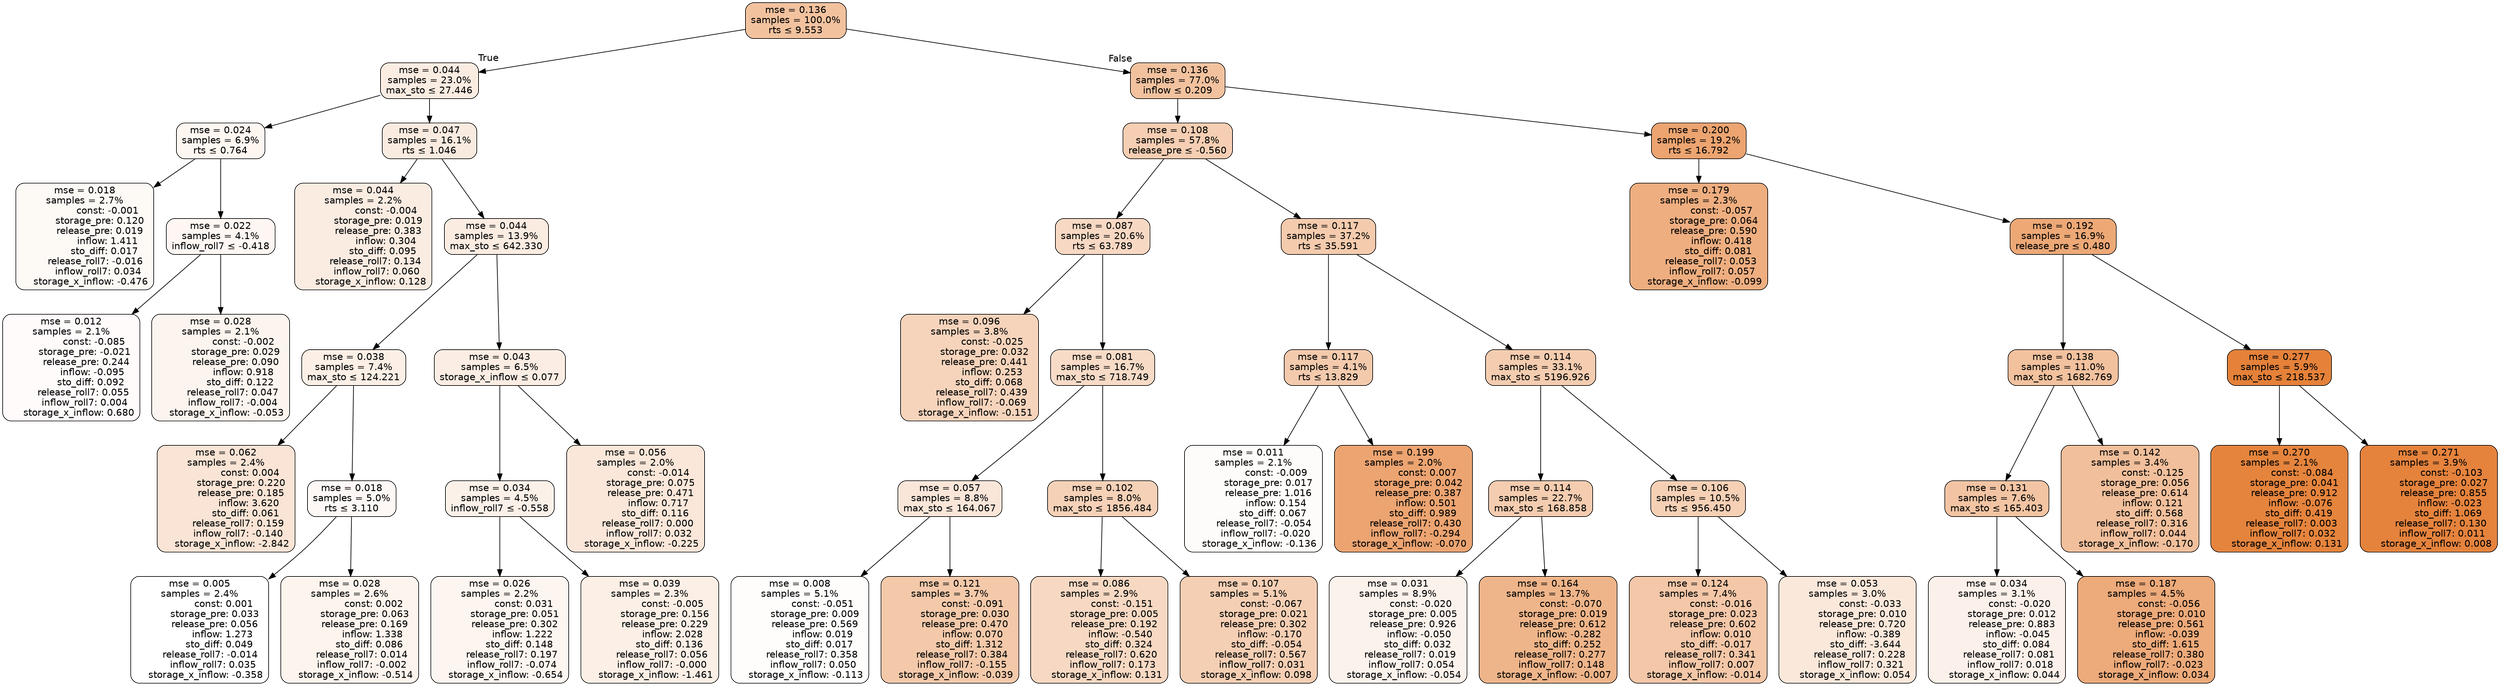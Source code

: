 digraph tree {
bgcolor="transparent"
node [shape=rectangle, style="filled, rounded", color="black", fontname=helvetica] ;
edge [fontname=helvetica] ;
	"0" [label="mse = 0.136
samples = 100.0%
rts &le; 9.553", fillcolor="#f2c29f"]
	"1" [label="mse = 0.044
samples = 23.0%
max_sto &le; 27.446", fillcolor="#fbece2"]
	"2" [label="mse = 0.024
samples = 6.9%
rts &le; 0.764", fillcolor="#fdf6f1"]
	"3" [label="mse = 0.018
samples = 2.7%
               const: -0.001
          storage_pre: 0.120
          release_pre: 0.019
               inflow: 1.411
             sto_diff: 0.017
       release_roll7: -0.016
         inflow_roll7: 0.034
    storage_x_inflow: -0.476", fillcolor="#fdf9f5"]
	"4" [label="mse = 0.022
samples = 4.1%
inflow_roll7 &le; -0.418", fillcolor="#fdf6f2"]
	"5" [label="mse = 0.012
samples = 2.1%
               const: -0.085
         storage_pre: -0.021
          release_pre: 0.244
              inflow: -0.095
             sto_diff: 0.092
        release_roll7: 0.055
         inflow_roll7: 0.004
     storage_x_inflow: 0.680", fillcolor="#fefbfa"]
	"6" [label="mse = 0.028
samples = 2.1%
               const: -0.002
          storage_pre: 0.029
          release_pre: 0.090
               inflow: 0.918
             sto_diff: 0.122
        release_roll7: 0.047
        inflow_roll7: -0.004
    storage_x_inflow: -0.053", fillcolor="#fcf4ee"]
	"7" [label="mse = 0.047
samples = 16.1%
rts &le; 1.046", fillcolor="#faebe0"]
	"8" [label="mse = 0.044
samples = 2.2%
               const: -0.004
          storage_pre: 0.019
          release_pre: 0.383
               inflow: 0.304
             sto_diff: 0.095
        release_roll7: 0.134
         inflow_roll7: 0.060
     storage_x_inflow: 0.128", fillcolor="#fbece2"]
	"9" [label="mse = 0.044
samples = 13.9%
max_sto &le; 642.330", fillcolor="#fbece2"]
	"10" [label="mse = 0.038
samples = 7.4%
max_sto &le; 124.221", fillcolor="#fbefe6"]
	"11" [label="mse = 0.062
samples = 2.4%
                const: 0.004
          storage_pre: 0.220
          release_pre: 0.185
               inflow: 3.620
             sto_diff: 0.061
        release_roll7: 0.159
        inflow_roll7: -0.140
    storage_x_inflow: -2.842", fillcolor="#f9e4d5"]
	"12" [label="mse = 0.018
samples = 5.0%
rts &le; 3.110", fillcolor="#fdf8f5"]
	"13" [label="mse = 0.005
samples = 2.4%
                const: 0.001
          storage_pre: 0.033
          release_pre: 0.056
               inflow: 1.273
             sto_diff: 0.049
       release_roll7: -0.014
         inflow_roll7: 0.035
    storage_x_inflow: -0.358", fillcolor="#ffffff"]
	"14" [label="mse = 0.028
samples = 2.6%
                const: 0.002
          storage_pre: 0.063
          release_pre: 0.169
               inflow: 1.338
             sto_diff: 0.086
        release_roll7: 0.014
        inflow_roll7: -0.002
    storage_x_inflow: -0.514", fillcolor="#fcf4ed"]
	"15" [label="mse = 0.043
samples = 6.5%
storage_x_inflow &le; 0.077", fillcolor="#fbede3"]
	"16" [label="mse = 0.034
samples = 4.5%
inflow_roll7 &le; -0.558", fillcolor="#fcf1e9"]
	"17" [label="mse = 0.026
samples = 2.2%
                const: 0.031
          storage_pre: 0.051
          release_pre: 0.302
               inflow: 1.222
             sto_diff: 0.148
        release_roll7: 0.197
        inflow_roll7: -0.074
    storage_x_inflow: -0.654", fillcolor="#fdf5ef"]
	"18" [label="mse = 0.039
samples = 2.3%
               const: -0.005
          storage_pre: 0.156
          release_pre: 0.229
               inflow: 2.028
             sto_diff: 0.136
        release_roll7: 0.056
        inflow_roll7: -0.000
    storage_x_inflow: -1.461", fillcolor="#fbefe6"]
	"19" [label="mse = 0.056
samples = 2.0%
               const: -0.014
          storage_pre: 0.075
          release_pre: 0.471
               inflow: 0.717
             sto_diff: 0.116
        release_roll7: 0.000
         inflow_roll7: 0.032
    storage_x_inflow: -0.225", fillcolor="#fae7d9"]
	"20" [label="mse = 0.136
samples = 77.0%
inflow &le; 0.209", fillcolor="#f2c29f"]
	"21" [label="mse = 0.108
samples = 57.8%
release_pre &le; -0.560", fillcolor="#f5ceb3"]
	"22" [label="mse = 0.087
samples = 20.6%
rts &le; 63.789", fillcolor="#f7d8c3"]
	"23" [label="mse = 0.096
samples = 3.8%
               const: -0.025
          storage_pre: 0.032
          release_pre: 0.441
               inflow: 0.253
             sto_diff: 0.068
        release_roll7: 0.439
        inflow_roll7: -0.069
    storage_x_inflow: -0.151", fillcolor="#f6d4bc"]
	"24" [label="mse = 0.081
samples = 16.7%
max_sto &le; 718.749", fillcolor="#f7dbc7"]
	"25" [label="mse = 0.057
samples = 8.8%
max_sto &le; 164.067", fillcolor="#fae6d9"]
	"26" [label="mse = 0.008
samples = 5.1%
               const: -0.051
          storage_pre: 0.009
          release_pre: 0.569
               inflow: 0.019
             sto_diff: 0.017
        release_roll7: 0.358
         inflow_roll7: 0.050
    storage_x_inflow: -0.113", fillcolor="#fefdfc"]
	"27" [label="mse = 0.121
samples = 3.7%
               const: -0.091
          storage_pre: 0.030
          release_pre: 0.470
               inflow: 0.070
             sto_diff: 1.312
        release_roll7: 0.384
        inflow_roll7: -0.155
    storage_x_inflow: -0.039", fillcolor="#f3c9aa"]
	"28" [label="mse = 0.102
samples = 8.0%
max_sto &le; 1856.484", fillcolor="#f5d1b7"]
	"29" [label="mse = 0.086
samples = 2.9%
               const: -0.151
          storage_pre: 0.005
          release_pre: 0.192
              inflow: -0.540
             sto_diff: 0.324
        release_roll7: 0.620
         inflow_roll7: 0.173
     storage_x_inflow: 0.131", fillcolor="#f7d9c3"]
	"30" [label="mse = 0.107
samples = 5.1%
               const: -0.067
          storage_pre: 0.021
          release_pre: 0.302
              inflow: -0.170
            sto_diff: -0.054
        release_roll7: 0.567
         inflow_roll7: 0.031
     storage_x_inflow: 0.098", fillcolor="#f5cfb4"]
	"31" [label="mse = 0.117
samples = 37.2%
rts &le; 35.591", fillcolor="#f4cbad"]
	"32" [label="mse = 0.117
samples = 4.1%
rts &le; 13.829", fillcolor="#f4caad"]
	"33" [label="mse = 0.011
samples = 2.1%
               const: -0.009
          storage_pre: 0.017
          release_pre: 1.016
               inflow: 0.154
             sto_diff: 0.067
       release_roll7: -0.054
        inflow_roll7: -0.020
    storage_x_inflow: -0.136", fillcolor="#fefcfa"]
	"34" [label="mse = 0.199
samples = 2.0%
                const: 0.007
          storage_pre: 0.042
          release_pre: 0.387
               inflow: 0.501
             sto_diff: 0.989
        release_roll7: 0.430
        inflow_roll7: -0.294
    storage_x_inflow: -0.070", fillcolor="#eca471"]
	"35" [label="mse = 0.114
samples = 33.1%
max_sto &le; 5196.926", fillcolor="#f4ccaf"]
	"36" [label="mse = 0.114
samples = 22.7%
max_sto &le; 168.858", fillcolor="#f4ccaf"]
	"37" [label="mse = 0.031
samples = 8.9%
               const: -0.020
          storage_pre: 0.005
          release_pre: 0.926
              inflow: -0.050
             sto_diff: 0.032
        release_roll7: 0.019
         inflow_roll7: 0.054
    storage_x_inflow: -0.054", fillcolor="#fcf2ec"]
	"38" [label="mse = 0.164
samples = 13.7%
               const: -0.070
          storage_pre: 0.019
          release_pre: 0.612
              inflow: -0.282
             sto_diff: 0.252
        release_roll7: 0.277
         inflow_roll7: 0.148
    storage_x_inflow: -0.007", fillcolor="#efb58a"]
	"39" [label="mse = 0.106
samples = 10.5%
rts &le; 956.450", fillcolor="#f5d0b5"]
	"40" [label="mse = 0.124
samples = 7.4%
               const: -0.016
          storage_pre: 0.023
          release_pre: 0.602
               inflow: 0.010
            sto_diff: -0.017
        release_roll7: 0.341
         inflow_roll7: 0.007
    storage_x_inflow: -0.014", fillcolor="#f3c7a8"]
	"41" [label="mse = 0.053
samples = 3.0%
               const: -0.033
          storage_pre: 0.010
          release_pre: 0.720
              inflow: -0.389
            sto_diff: -3.644
        release_roll7: 0.228
         inflow_roll7: 0.321
     storage_x_inflow: 0.054", fillcolor="#fae8db"]
	"42" [label="mse = 0.200
samples = 19.2%
rts &le; 16.792", fillcolor="#eca470"]
	"43" [label="mse = 0.179
samples = 2.3%
               const: -0.057
          storage_pre: 0.064
          release_pre: 0.590
               inflow: 0.418
             sto_diff: 0.081
        release_roll7: 0.053
         inflow_roll7: 0.057
    storage_x_inflow: -0.099", fillcolor="#eeae80"]
	"44" [label="mse = 0.192
samples = 16.9%
release_pre &le; 0.480", fillcolor="#eda876"]
	"45" [label="mse = 0.138
samples = 11.0%
max_sto &le; 1682.769", fillcolor="#f2c19e"]
	"46" [label="mse = 0.131
samples = 7.6%
max_sto &le; 165.403", fillcolor="#f2c4a3"]
	"47" [label="mse = 0.034
samples = 3.1%
               const: -0.020
          storage_pre: 0.012
          release_pre: 0.883
              inflow: -0.045
             sto_diff: 0.084
        release_roll7: 0.081
         inflow_roll7: 0.018
     storage_x_inflow: 0.044", fillcolor="#fcf1ea"]
	"48" [label="mse = 0.187
samples = 4.5%
               const: -0.056
          storage_pre: 0.010
          release_pre: 0.561
              inflow: -0.039
             sto_diff: 1.615
        release_roll7: 0.380
        inflow_roll7: -0.023
     storage_x_inflow: 0.034", fillcolor="#edaa7a"]
	"49" [label="mse = 0.142
samples = 3.4%
               const: -0.125
          storage_pre: 0.056
          release_pre: 0.614
               inflow: 0.121
             sto_diff: 0.568
        release_roll7: 0.316
         inflow_roll7: 0.044
    storage_x_inflow: -0.170", fillcolor="#f1bf9b"]
	"50" [label="mse = 0.277
samples = 5.9%
max_sto &le; 218.537", fillcolor="#e58139"]
	"51" [label="mse = 0.270
samples = 2.1%
               const: -0.084
          storage_pre: 0.041
          release_pre: 0.912
              inflow: -0.076
             sto_diff: 0.419
        release_roll7: 0.003
         inflow_roll7: 0.032
     storage_x_inflow: 0.131", fillcolor="#e5843d"]
	"52" [label="mse = 0.271
samples = 3.9%
               const: -0.103
          storage_pre: 0.027
          release_pre: 0.855
              inflow: -0.023
             sto_diff: 1.069
        release_roll7: 0.130
         inflow_roll7: 0.011
     storage_x_inflow: 0.008", fillcolor="#e5833d"]

	"0" -> "1" [labeldistance=2.5, labelangle=45, headlabel="True"]
	"1" -> "2"
	"2" -> "3"
	"2" -> "4"
	"4" -> "5"
	"4" -> "6"
	"1" -> "7"
	"7" -> "8"
	"7" -> "9"
	"9" -> "10"
	"10" -> "11"
	"10" -> "12"
	"12" -> "13"
	"12" -> "14"
	"9" -> "15"
	"15" -> "16"
	"16" -> "17"
	"16" -> "18"
	"15" -> "19"
	"0" -> "20" [labeldistance=2.5, labelangle=-45, headlabel="False"]
	"20" -> "21"
	"21" -> "22"
	"22" -> "23"
	"22" -> "24"
	"24" -> "25"
	"25" -> "26"
	"25" -> "27"
	"24" -> "28"
	"28" -> "29"
	"28" -> "30"
	"21" -> "31"
	"31" -> "32"
	"32" -> "33"
	"32" -> "34"
	"31" -> "35"
	"35" -> "36"
	"36" -> "37"
	"36" -> "38"
	"35" -> "39"
	"39" -> "40"
	"39" -> "41"
	"20" -> "42"
	"42" -> "43"
	"42" -> "44"
	"44" -> "45"
	"45" -> "46"
	"46" -> "47"
	"46" -> "48"
	"45" -> "49"
	"44" -> "50"
	"50" -> "51"
	"50" -> "52"
}